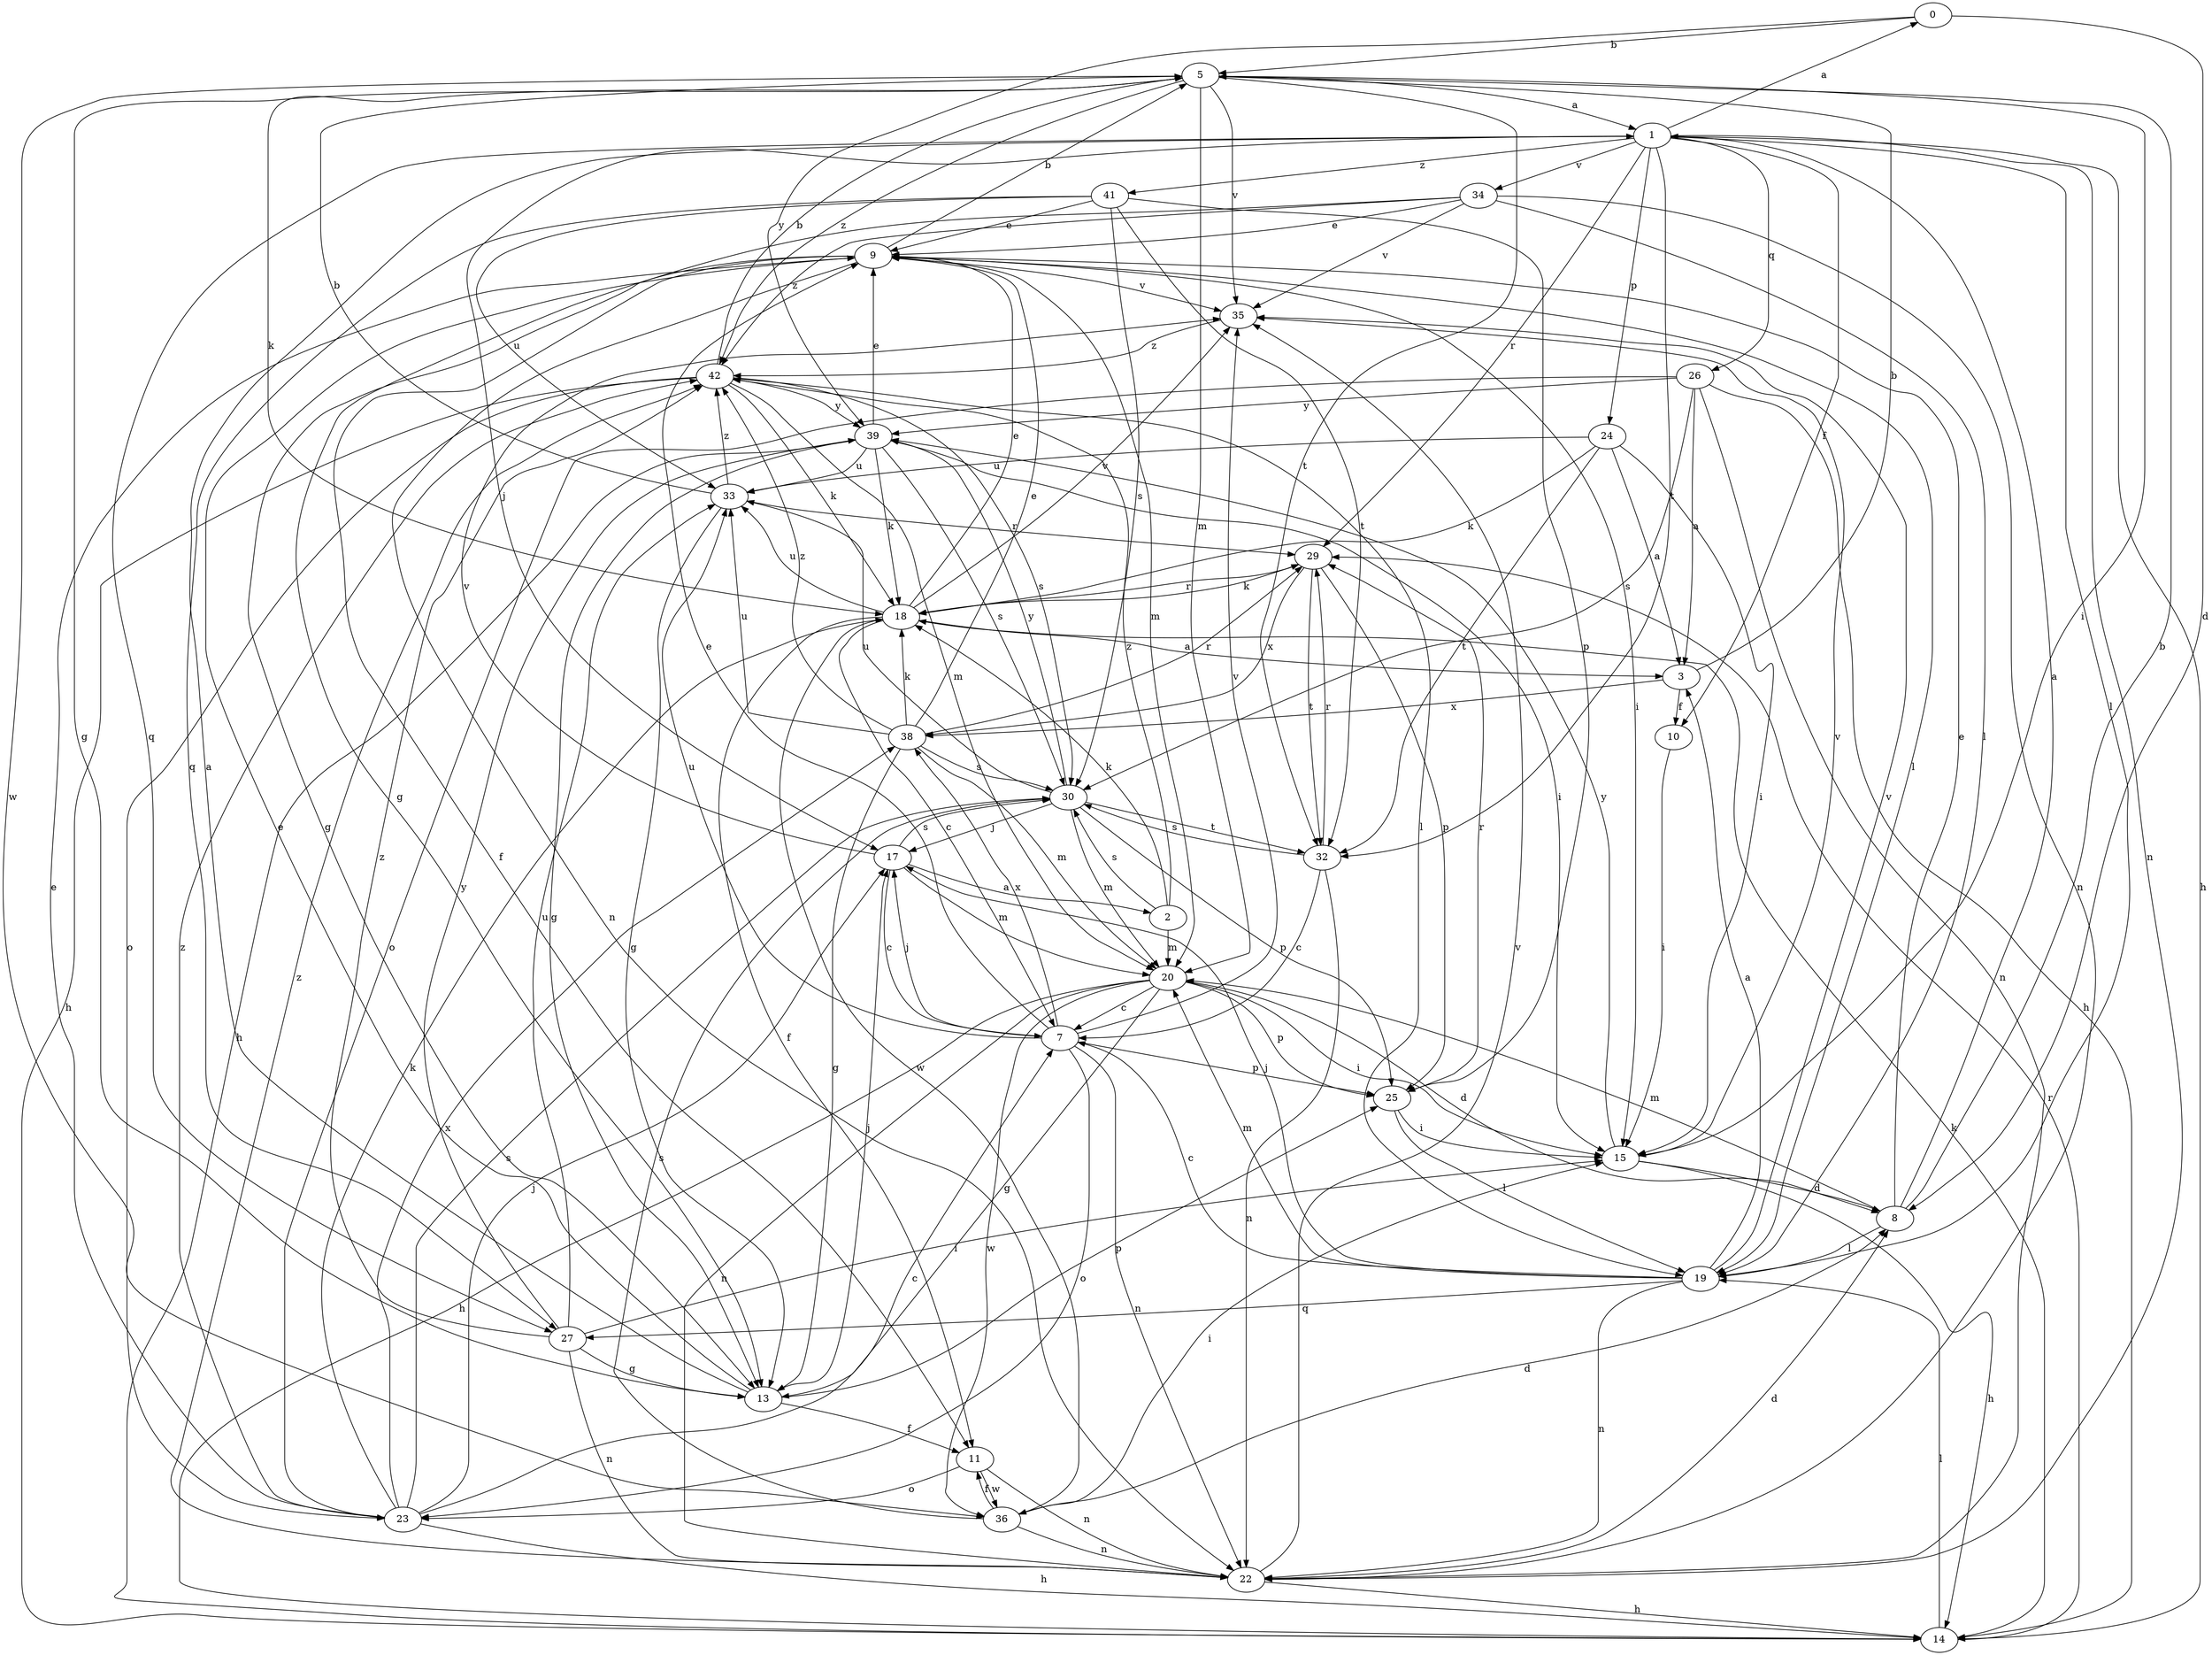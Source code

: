 strict digraph  {
0;
1;
2;
3;
5;
7;
8;
9;
10;
11;
13;
14;
15;
17;
18;
19;
20;
22;
23;
24;
25;
26;
27;
29;
30;
32;
33;
34;
35;
36;
38;
39;
41;
42;
0 -> 5  [label=b];
0 -> 8  [label=d];
0 -> 39  [label=y];
1 -> 0  [label=a];
1 -> 10  [label=f];
1 -> 14  [label=h];
1 -> 17  [label=j];
1 -> 19  [label=l];
1 -> 22  [label=n];
1 -> 24  [label=p];
1 -> 26  [label=q];
1 -> 27  [label=q];
1 -> 29  [label=r];
1 -> 32  [label=t];
1 -> 34  [label=v];
1 -> 41  [label=z];
2 -> 18  [label=k];
2 -> 20  [label=m];
2 -> 30  [label=s];
2 -> 42  [label=z];
3 -> 5  [label=b];
3 -> 10  [label=f];
3 -> 38  [label=x];
5 -> 1  [label=a];
5 -> 13  [label=g];
5 -> 15  [label=i];
5 -> 18  [label=k];
5 -> 20  [label=m];
5 -> 32  [label=t];
5 -> 35  [label=v];
5 -> 36  [label=w];
5 -> 42  [label=z];
7 -> 9  [label=e];
7 -> 17  [label=j];
7 -> 22  [label=n];
7 -> 23  [label=o];
7 -> 25  [label=p];
7 -> 33  [label=u];
7 -> 35  [label=v];
7 -> 38  [label=x];
8 -> 1  [label=a];
8 -> 5  [label=b];
8 -> 9  [label=e];
8 -> 19  [label=l];
8 -> 20  [label=m];
9 -> 5  [label=b];
9 -> 11  [label=f];
9 -> 13  [label=g];
9 -> 15  [label=i];
9 -> 19  [label=l];
9 -> 20  [label=m];
9 -> 22  [label=n];
9 -> 35  [label=v];
10 -> 15  [label=i];
11 -> 22  [label=n];
11 -> 23  [label=o];
11 -> 36  [label=w];
13 -> 1  [label=a];
13 -> 9  [label=e];
13 -> 11  [label=f];
13 -> 17  [label=j];
13 -> 25  [label=p];
14 -> 18  [label=k];
14 -> 19  [label=l];
14 -> 29  [label=r];
15 -> 8  [label=d];
15 -> 14  [label=h];
15 -> 35  [label=v];
15 -> 39  [label=y];
17 -> 2  [label=a];
17 -> 7  [label=c];
17 -> 20  [label=m];
17 -> 30  [label=s];
17 -> 35  [label=v];
18 -> 3  [label=a];
18 -> 7  [label=c];
18 -> 9  [label=e];
18 -> 11  [label=f];
18 -> 29  [label=r];
18 -> 33  [label=u];
18 -> 35  [label=v];
18 -> 36  [label=w];
19 -> 3  [label=a];
19 -> 7  [label=c];
19 -> 17  [label=j];
19 -> 20  [label=m];
19 -> 22  [label=n];
19 -> 27  [label=q];
19 -> 35  [label=v];
20 -> 7  [label=c];
20 -> 8  [label=d];
20 -> 13  [label=g];
20 -> 14  [label=h];
20 -> 15  [label=i];
20 -> 22  [label=n];
20 -> 25  [label=p];
20 -> 36  [label=w];
22 -> 8  [label=d];
22 -> 14  [label=h];
22 -> 35  [label=v];
22 -> 42  [label=z];
23 -> 7  [label=c];
23 -> 9  [label=e];
23 -> 14  [label=h];
23 -> 17  [label=j];
23 -> 18  [label=k];
23 -> 30  [label=s];
23 -> 38  [label=x];
23 -> 42  [label=z];
24 -> 3  [label=a];
24 -> 15  [label=i];
24 -> 18  [label=k];
24 -> 32  [label=t];
24 -> 33  [label=u];
25 -> 15  [label=i];
25 -> 19  [label=l];
25 -> 29  [label=r];
26 -> 3  [label=a];
26 -> 14  [label=h];
26 -> 22  [label=n];
26 -> 23  [label=o];
26 -> 30  [label=s];
26 -> 39  [label=y];
27 -> 13  [label=g];
27 -> 15  [label=i];
27 -> 22  [label=n];
27 -> 33  [label=u];
27 -> 39  [label=y];
27 -> 42  [label=z];
29 -> 18  [label=k];
29 -> 25  [label=p];
29 -> 32  [label=t];
29 -> 38  [label=x];
30 -> 17  [label=j];
30 -> 20  [label=m];
30 -> 25  [label=p];
30 -> 32  [label=t];
30 -> 33  [label=u];
30 -> 39  [label=y];
32 -> 7  [label=c];
32 -> 22  [label=n];
32 -> 29  [label=r];
32 -> 30  [label=s];
33 -> 5  [label=b];
33 -> 13  [label=g];
33 -> 29  [label=r];
33 -> 42  [label=z];
34 -> 9  [label=e];
34 -> 13  [label=g];
34 -> 19  [label=l];
34 -> 22  [label=n];
34 -> 35  [label=v];
34 -> 42  [label=z];
35 -> 42  [label=z];
36 -> 8  [label=d];
36 -> 11  [label=f];
36 -> 15  [label=i];
36 -> 22  [label=n];
36 -> 30  [label=s];
38 -> 9  [label=e];
38 -> 13  [label=g];
38 -> 18  [label=k];
38 -> 20  [label=m];
38 -> 29  [label=r];
38 -> 30  [label=s];
38 -> 33  [label=u];
38 -> 42  [label=z];
39 -> 9  [label=e];
39 -> 13  [label=g];
39 -> 14  [label=h];
39 -> 15  [label=i];
39 -> 18  [label=k];
39 -> 30  [label=s];
39 -> 33  [label=u];
41 -> 9  [label=e];
41 -> 25  [label=p];
41 -> 27  [label=q];
41 -> 30  [label=s];
41 -> 32  [label=t];
41 -> 33  [label=u];
42 -> 5  [label=b];
42 -> 14  [label=h];
42 -> 18  [label=k];
42 -> 19  [label=l];
42 -> 20  [label=m];
42 -> 23  [label=o];
42 -> 30  [label=s];
42 -> 39  [label=y];
}
